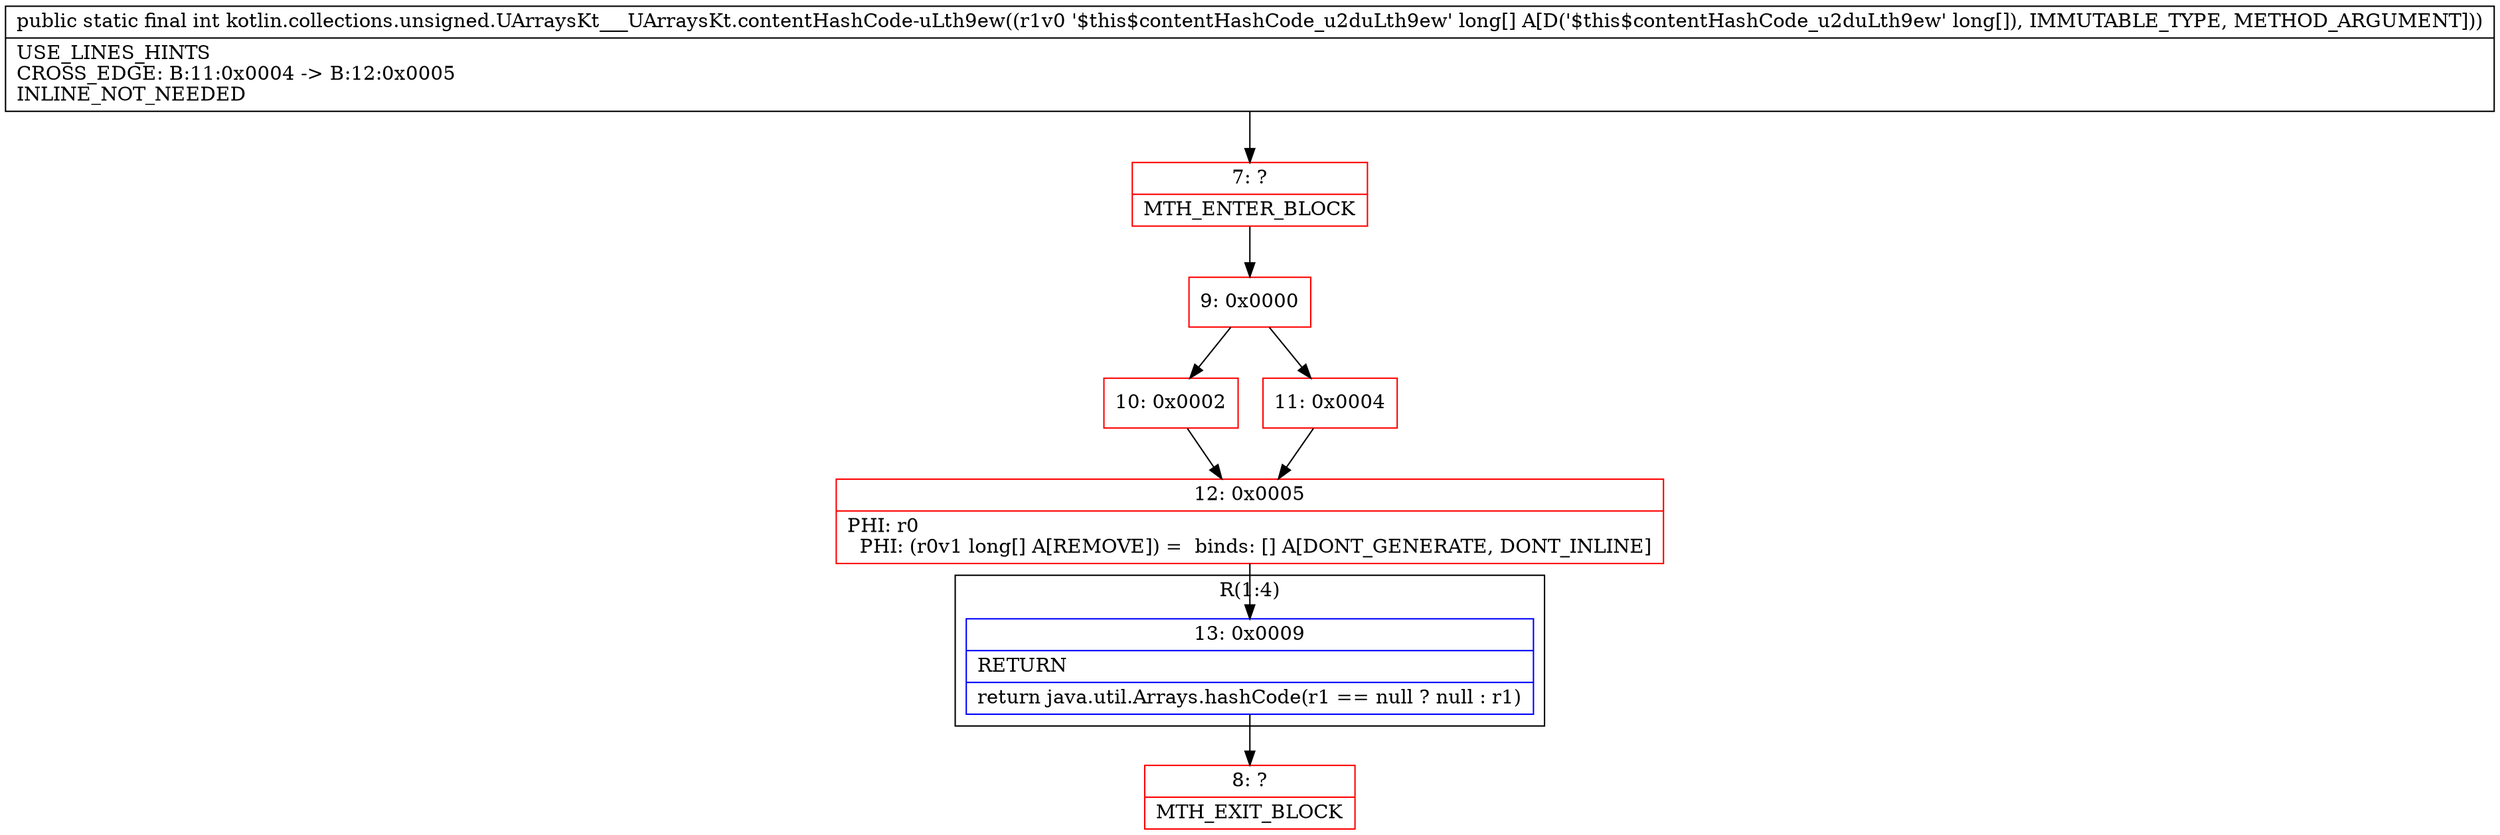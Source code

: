 digraph "CFG forkotlin.collections.unsigned.UArraysKt___UArraysKt.contentHashCode\-uLth9ew([J)I" {
subgraph cluster_Region_1246395722 {
label = "R(1:4)";
node [shape=record,color=blue];
Node_13 [shape=record,label="{13\:\ 0x0009|RETURN\l|return java.util.Arrays.hashCode(r1 == null ? null : r1)\l}"];
}
Node_7 [shape=record,color=red,label="{7\:\ ?|MTH_ENTER_BLOCK\l}"];
Node_9 [shape=record,color=red,label="{9\:\ 0x0000}"];
Node_10 [shape=record,color=red,label="{10\:\ 0x0002}"];
Node_12 [shape=record,color=red,label="{12\:\ 0x0005|PHI: r0 \l  PHI: (r0v1 long[] A[REMOVE]) =  binds: [] A[DONT_GENERATE, DONT_INLINE]\l}"];
Node_8 [shape=record,color=red,label="{8\:\ ?|MTH_EXIT_BLOCK\l}"];
Node_11 [shape=record,color=red,label="{11\:\ 0x0004}"];
MethodNode[shape=record,label="{public static final int kotlin.collections.unsigned.UArraysKt___UArraysKt.contentHashCode\-uLth9ew((r1v0 '$this$contentHashCode_u2duLth9ew' long[] A[D('$this$contentHashCode_u2duLth9ew' long[]), IMMUTABLE_TYPE, METHOD_ARGUMENT]))  | USE_LINES_HINTS\lCROSS_EDGE: B:11:0x0004 \-\> B:12:0x0005\lINLINE_NOT_NEEDED\l}"];
MethodNode -> Node_7;Node_13 -> Node_8;
Node_7 -> Node_9;
Node_9 -> Node_10;
Node_9 -> Node_11;
Node_10 -> Node_12;
Node_12 -> Node_13;
Node_11 -> Node_12;
}

